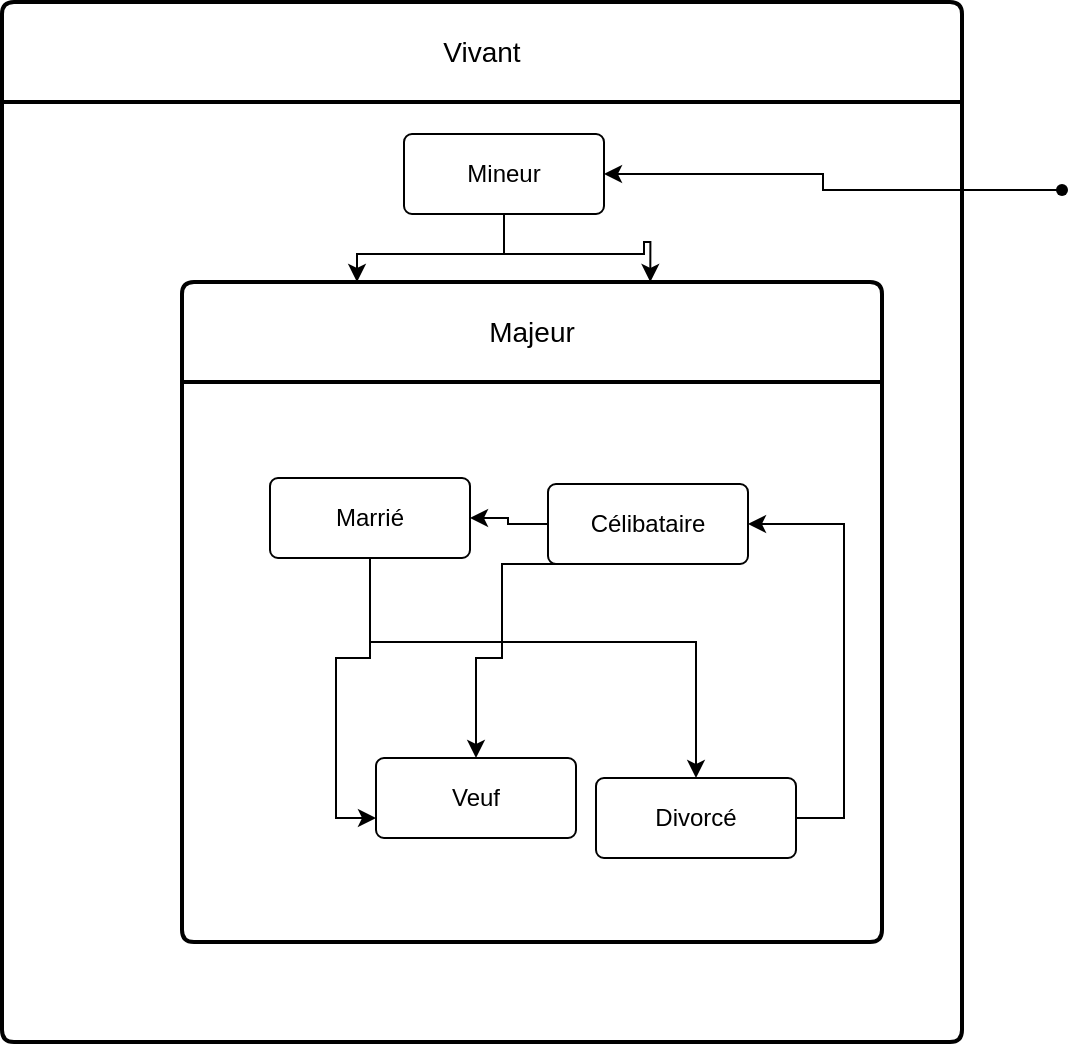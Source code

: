 <mxfile version="22.0.4" type="github">
  <diagram name="Page-1" id="SjU6pjMY3O483rQyGRgm">
    <mxGraphModel dx="1146" dy="1692" grid="1" gridSize="10" guides="1" tooltips="1" connect="1" arrows="1" fold="1" page="1" pageScale="1" pageWidth="827" pageHeight="1169" math="0" shadow="0">
      <root>
        <mxCell id="0" />
        <mxCell id="1" parent="0" />
        <mxCell id="_pXcYFTRdf1RdRbn-hH0-24" value="Vivant" style="swimlane;childLayout=stackLayout;horizontal=1;startSize=50;horizontalStack=0;rounded=1;fontSize=14;fontStyle=0;strokeWidth=2;resizeParent=0;resizeLast=1;shadow=0;dashed=0;align=center;arcSize=4;whiteSpace=wrap;html=1;" vertex="1" parent="1">
          <mxGeometry x="270" y="-180" width="480" height="520" as="geometry" />
        </mxCell>
        <mxCell id="_pXcYFTRdf1RdRbn-hH0-26" value="Majeur" style="swimlane;childLayout=stackLayout;horizontal=1;startSize=50;horizontalStack=0;rounded=1;fontSize=14;fontStyle=0;strokeWidth=2;resizeParent=0;resizeLast=1;shadow=0;dashed=0;align=center;arcSize=4;whiteSpace=wrap;html=1;" vertex="1" parent="1">
          <mxGeometry x="360" y="-40" width="350" height="330" as="geometry" />
        </mxCell>
        <mxCell id="_pXcYFTRdf1RdRbn-hH0-35" style="edgeStyle=orthogonalEdgeStyle;rounded=0;orthogonalLoop=1;jettySize=auto;html=1;entryX=0.25;entryY=0;entryDx=0;entryDy=0;" edge="1" parent="1" source="_pXcYFTRdf1RdRbn-hH0-28" target="_pXcYFTRdf1RdRbn-hH0-26">
          <mxGeometry relative="1" as="geometry" />
        </mxCell>
        <mxCell id="_pXcYFTRdf1RdRbn-hH0-28" value="Mineur" style="rounded=1;arcSize=10;whiteSpace=wrap;html=1;align=center;" vertex="1" parent="1">
          <mxGeometry x="471" y="-114" width="100" height="40" as="geometry" />
        </mxCell>
        <mxCell id="_pXcYFTRdf1RdRbn-hH0-38" value="" style="edgeStyle=orthogonalEdgeStyle;rounded=0;orthogonalLoop=1;jettySize=auto;html=1;exitX=0.5;exitY=1;exitDx=0;exitDy=0;" edge="1" parent="1" source="_pXcYFTRdf1RdRbn-hH0-30" target="_pXcYFTRdf1RdRbn-hH0-31">
          <mxGeometry relative="1" as="geometry">
            <Array as="points">
              <mxPoint x="520" y="101" />
              <mxPoint x="520" y="148" />
              <mxPoint x="507" y="148" />
            </Array>
          </mxGeometry>
        </mxCell>
        <mxCell id="_pXcYFTRdf1RdRbn-hH0-40" style="edgeStyle=orthogonalEdgeStyle;rounded=0;orthogonalLoop=1;jettySize=auto;html=1;" edge="1" parent="1" source="_pXcYFTRdf1RdRbn-hH0-29" target="_pXcYFTRdf1RdRbn-hH0-32">
          <mxGeometry relative="1" as="geometry">
            <Array as="points">
              <mxPoint x="454" y="140" />
              <mxPoint x="617" y="140" />
            </Array>
          </mxGeometry>
        </mxCell>
        <mxCell id="_pXcYFTRdf1RdRbn-hH0-43" style="edgeStyle=orthogonalEdgeStyle;rounded=0;orthogonalLoop=1;jettySize=auto;html=1;exitX=0.5;exitY=1;exitDx=0;exitDy=0;entryX=0;entryY=0.75;entryDx=0;entryDy=0;" edge="1" parent="1" source="_pXcYFTRdf1RdRbn-hH0-29" target="_pXcYFTRdf1RdRbn-hH0-31">
          <mxGeometry relative="1" as="geometry" />
        </mxCell>
        <mxCell id="_pXcYFTRdf1RdRbn-hH0-29" value="Marrié" style="rounded=1;arcSize=10;whiteSpace=wrap;html=1;align=center;" vertex="1" parent="1">
          <mxGeometry x="404" y="58" width="100" height="40" as="geometry" />
        </mxCell>
        <mxCell id="_pXcYFTRdf1RdRbn-hH0-37" value="" style="edgeStyle=orthogonalEdgeStyle;rounded=0;orthogonalLoop=1;jettySize=auto;html=1;" edge="1" parent="1" source="_pXcYFTRdf1RdRbn-hH0-30" target="_pXcYFTRdf1RdRbn-hH0-29">
          <mxGeometry relative="1" as="geometry" />
        </mxCell>
        <mxCell id="_pXcYFTRdf1RdRbn-hH0-30" value="Célibataire" style="rounded=1;arcSize=10;whiteSpace=wrap;html=1;align=center;" vertex="1" parent="1">
          <mxGeometry x="543" y="61" width="100" height="40" as="geometry" />
        </mxCell>
        <mxCell id="_pXcYFTRdf1RdRbn-hH0-31" value="Veuf" style="rounded=1;arcSize=10;whiteSpace=wrap;html=1;align=center;" vertex="1" parent="1">
          <mxGeometry x="457" y="198" width="100" height="40" as="geometry" />
        </mxCell>
        <mxCell id="_pXcYFTRdf1RdRbn-hH0-42" style="edgeStyle=orthogonalEdgeStyle;rounded=0;orthogonalLoop=1;jettySize=auto;html=1;entryX=1;entryY=0.5;entryDx=0;entryDy=0;" edge="1" parent="1" source="_pXcYFTRdf1RdRbn-hH0-32" target="_pXcYFTRdf1RdRbn-hH0-30">
          <mxGeometry relative="1" as="geometry">
            <mxPoint x="690" y="60" as="targetPoint" />
            <Array as="points">
              <mxPoint x="691" y="228" />
              <mxPoint x="691" y="81" />
            </Array>
          </mxGeometry>
        </mxCell>
        <mxCell id="_pXcYFTRdf1RdRbn-hH0-32" value="Divorcé" style="rounded=1;arcSize=10;whiteSpace=wrap;html=1;align=center;" vertex="1" parent="1">
          <mxGeometry x="567" y="208" width="100" height="40" as="geometry" />
        </mxCell>
        <mxCell id="_pXcYFTRdf1RdRbn-hH0-34" style="edgeStyle=orthogonalEdgeStyle;rounded=0;orthogonalLoop=1;jettySize=auto;html=1;" edge="1" parent="1" source="_pXcYFTRdf1RdRbn-hH0-33" target="_pXcYFTRdf1RdRbn-hH0-28">
          <mxGeometry relative="1" as="geometry" />
        </mxCell>
        <mxCell id="_pXcYFTRdf1RdRbn-hH0-33" value="" style="shape=waypoint;sketch=0;fillStyle=solid;size=6;pointerEvents=1;points=[];fillColor=none;resizable=0;rotatable=0;perimeter=centerPerimeter;snapToPoint=1;" vertex="1" parent="1">
          <mxGeometry x="790" y="-96" width="20" height="20" as="geometry" />
        </mxCell>
        <mxCell id="_pXcYFTRdf1RdRbn-hH0-36" style="edgeStyle=orthogonalEdgeStyle;rounded=0;orthogonalLoop=1;jettySize=auto;html=1;entryX=0.669;entryY=0;entryDx=0;entryDy=0;entryPerimeter=0;" edge="1" parent="1" source="_pXcYFTRdf1RdRbn-hH0-28" target="_pXcYFTRdf1RdRbn-hH0-26">
          <mxGeometry relative="1" as="geometry" />
        </mxCell>
      </root>
    </mxGraphModel>
  </diagram>
</mxfile>
